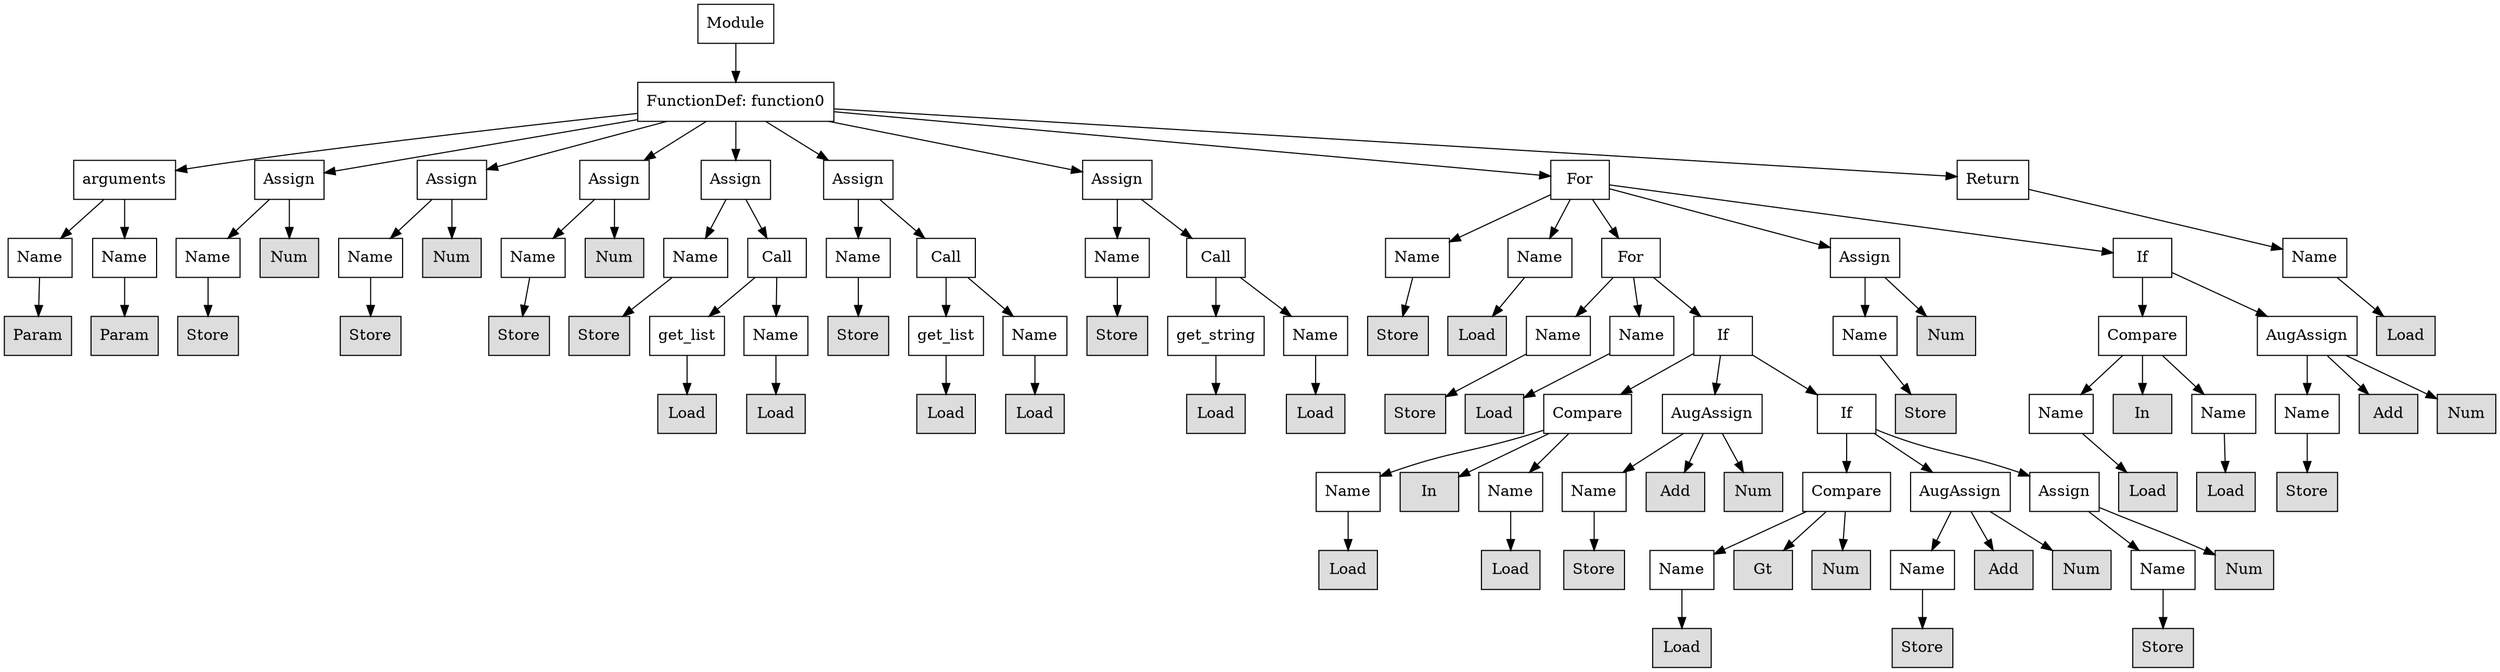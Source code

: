 digraph G {
n0 [shape=rect, label="Module"];
n1 [shape=rect, label="FunctionDef: function0"];
n2 [shape=rect, label="arguments"];
n3 [shape=rect, label="Assign"];
n4 [shape=rect, label="Assign"];
n5 [shape=rect, label="Assign"];
n6 [shape=rect, label="Assign"];
n7 [shape=rect, label="Assign"];
n8 [shape=rect, label="Assign"];
n9 [shape=rect, label="For"];
n10 [shape=rect, label="Return"];
n11 [shape=rect, label="Name"];
n12 [shape=rect, label="Name"];
n13 [shape=rect, label="Name"];
n14 [shape=rect, label="Num" style="filled" fillcolor="#dddddd"];
n15 [shape=rect, label="Name"];
n16 [shape=rect, label="Num" style="filled" fillcolor="#dddddd"];
n17 [shape=rect, label="Name"];
n18 [shape=rect, label="Num" style="filled" fillcolor="#dddddd"];
n19 [shape=rect, label="Name"];
n20 [shape=rect, label="Call"];
n21 [shape=rect, label="Name"];
n22 [shape=rect, label="Call"];
n23 [shape=rect, label="Name"];
n24 [shape=rect, label="Call"];
n25 [shape=rect, label="Name"];
n26 [shape=rect, label="Name"];
n27 [shape=rect, label="For"];
n28 [shape=rect, label="Assign"];
n29 [shape=rect, label="If"];
n30 [shape=rect, label="Name"];
n31 [shape=rect, label="Param" style="filled" fillcolor="#dddddd"];
n32 [shape=rect, label="Param" style="filled" fillcolor="#dddddd"];
n33 [shape=rect, label="Store" style="filled" fillcolor="#dddddd"];
n34 [shape=rect, label="Store" style="filled" fillcolor="#dddddd"];
n35 [shape=rect, label="Store" style="filled" fillcolor="#dddddd"];
n36 [shape=rect, label="Store" style="filled" fillcolor="#dddddd"];
n37 [shape=rect, label="get_list"];
n38 [shape=rect, label="Name"];
n39 [shape=rect, label="Store" style="filled" fillcolor="#dddddd"];
n40 [shape=rect, label="get_list"];
n41 [shape=rect, label="Name"];
n42 [shape=rect, label="Store" style="filled" fillcolor="#dddddd"];
n43 [shape=rect, label="get_string"];
n44 [shape=rect, label="Name"];
n45 [shape=rect, label="Store" style="filled" fillcolor="#dddddd"];
n46 [shape=rect, label="Load" style="filled" fillcolor="#dddddd"];
n47 [shape=rect, label="Name"];
n48 [shape=rect, label="Name"];
n49 [shape=rect, label="If"];
n50 [shape=rect, label="Name"];
n51 [shape=rect, label="Num" style="filled" fillcolor="#dddddd"];
n52 [shape=rect, label="Compare"];
n53 [shape=rect, label="AugAssign"];
n54 [shape=rect, label="Load" style="filled" fillcolor="#dddddd"];
n55 [shape=rect, label="Load" style="filled" fillcolor="#dddddd"];
n56 [shape=rect, label="Load" style="filled" fillcolor="#dddddd"];
n57 [shape=rect, label="Load" style="filled" fillcolor="#dddddd"];
n58 [shape=rect, label="Load" style="filled" fillcolor="#dddddd"];
n59 [shape=rect, label="Load" style="filled" fillcolor="#dddddd"];
n60 [shape=rect, label="Load" style="filled" fillcolor="#dddddd"];
n61 [shape=rect, label="Store" style="filled" fillcolor="#dddddd"];
n62 [shape=rect, label="Load" style="filled" fillcolor="#dddddd"];
n63 [shape=rect, label="Compare"];
n64 [shape=rect, label="AugAssign"];
n65 [shape=rect, label="If"];
n66 [shape=rect, label="Store" style="filled" fillcolor="#dddddd"];
n67 [shape=rect, label="Name"];
n68 [shape=rect, label="In" style="filled" fillcolor="#dddddd"];
n69 [shape=rect, label="Name"];
n70 [shape=rect, label="Name"];
n71 [shape=rect, label="Add" style="filled" fillcolor="#dddddd"];
n72 [shape=rect, label="Num" style="filled" fillcolor="#dddddd"];
n73 [shape=rect, label="Name"];
n74 [shape=rect, label="In" style="filled" fillcolor="#dddddd"];
n75 [shape=rect, label="Name"];
n76 [shape=rect, label="Name"];
n77 [shape=rect, label="Add" style="filled" fillcolor="#dddddd"];
n78 [shape=rect, label="Num" style="filled" fillcolor="#dddddd"];
n79 [shape=rect, label="Compare"];
n80 [shape=rect, label="AugAssign"];
n81 [shape=rect, label="Assign"];
n82 [shape=rect, label="Load" style="filled" fillcolor="#dddddd"];
n83 [shape=rect, label="Load" style="filled" fillcolor="#dddddd"];
n84 [shape=rect, label="Store" style="filled" fillcolor="#dddddd"];
n85 [shape=rect, label="Load" style="filled" fillcolor="#dddddd"];
n86 [shape=rect, label="Load" style="filled" fillcolor="#dddddd"];
n87 [shape=rect, label="Store" style="filled" fillcolor="#dddddd"];
n88 [shape=rect, label="Name"];
n89 [shape=rect, label="Gt" style="filled" fillcolor="#dddddd"];
n90 [shape=rect, label="Num" style="filled" fillcolor="#dddddd"];
n91 [shape=rect, label="Name"];
n92 [shape=rect, label="Add" style="filled" fillcolor="#dddddd"];
n93 [shape=rect, label="Num" style="filled" fillcolor="#dddddd"];
n94 [shape=rect, label="Name"];
n95 [shape=rect, label="Num" style="filled" fillcolor="#dddddd"];
n96 [shape=rect, label="Load" style="filled" fillcolor="#dddddd"];
n97 [shape=rect, label="Store" style="filled" fillcolor="#dddddd"];
n98 [shape=rect, label="Store" style="filled" fillcolor="#dddddd"];
n0 -> n1;
n1 -> n2;
n1 -> n3;
n1 -> n4;
n1 -> n5;
n1 -> n6;
n1 -> n7;
n1 -> n8;
n1 -> n9;
n1 -> n10;
n2 -> n11;
n2 -> n12;
n3 -> n13;
n3 -> n14;
n4 -> n15;
n4 -> n16;
n5 -> n17;
n5 -> n18;
n6 -> n19;
n6 -> n20;
n7 -> n21;
n7 -> n22;
n8 -> n23;
n8 -> n24;
n9 -> n25;
n9 -> n26;
n9 -> n27;
n9 -> n28;
n9 -> n29;
n10 -> n30;
n11 -> n31;
n12 -> n32;
n13 -> n33;
n15 -> n34;
n17 -> n35;
n19 -> n36;
n20 -> n37;
n20 -> n38;
n21 -> n39;
n22 -> n40;
n22 -> n41;
n23 -> n42;
n24 -> n43;
n24 -> n44;
n25 -> n45;
n26 -> n46;
n27 -> n47;
n27 -> n48;
n27 -> n49;
n28 -> n50;
n28 -> n51;
n29 -> n52;
n29 -> n53;
n30 -> n54;
n37 -> n55;
n38 -> n56;
n40 -> n57;
n41 -> n58;
n43 -> n59;
n44 -> n60;
n47 -> n61;
n48 -> n62;
n49 -> n63;
n49 -> n64;
n49 -> n65;
n50 -> n66;
n52 -> n67;
n52 -> n68;
n52 -> n69;
n53 -> n70;
n53 -> n71;
n53 -> n72;
n63 -> n73;
n63 -> n74;
n63 -> n75;
n64 -> n76;
n64 -> n77;
n64 -> n78;
n65 -> n79;
n65 -> n80;
n65 -> n81;
n67 -> n82;
n69 -> n83;
n70 -> n84;
n73 -> n85;
n75 -> n86;
n76 -> n87;
n79 -> n88;
n79 -> n89;
n79 -> n90;
n80 -> n91;
n80 -> n92;
n80 -> n93;
n81 -> n94;
n81 -> n95;
n88 -> n96;
n91 -> n97;
n94 -> n98;
}
